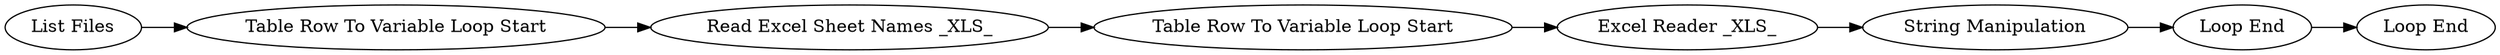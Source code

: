 digraph {
	5 -> 3
	3 -> 2
	4 -> 8
	7 -> 4
	2 -> 6
	6 -> 1
	1 -> 7
	5 [label="List Files"]
	1 [label="Excel Reader _XLS_"]
	7 [label="String Manipulation"]
	4 [label="Loop End"]
	6 [label="Table Row To Variable Loop Start"]
	8 [label="Loop End"]
	3 [label="Table Row To Variable Loop Start"]
	2 [label="Read Excel Sheet Names _XLS_"]
	rankdir=LR
}
